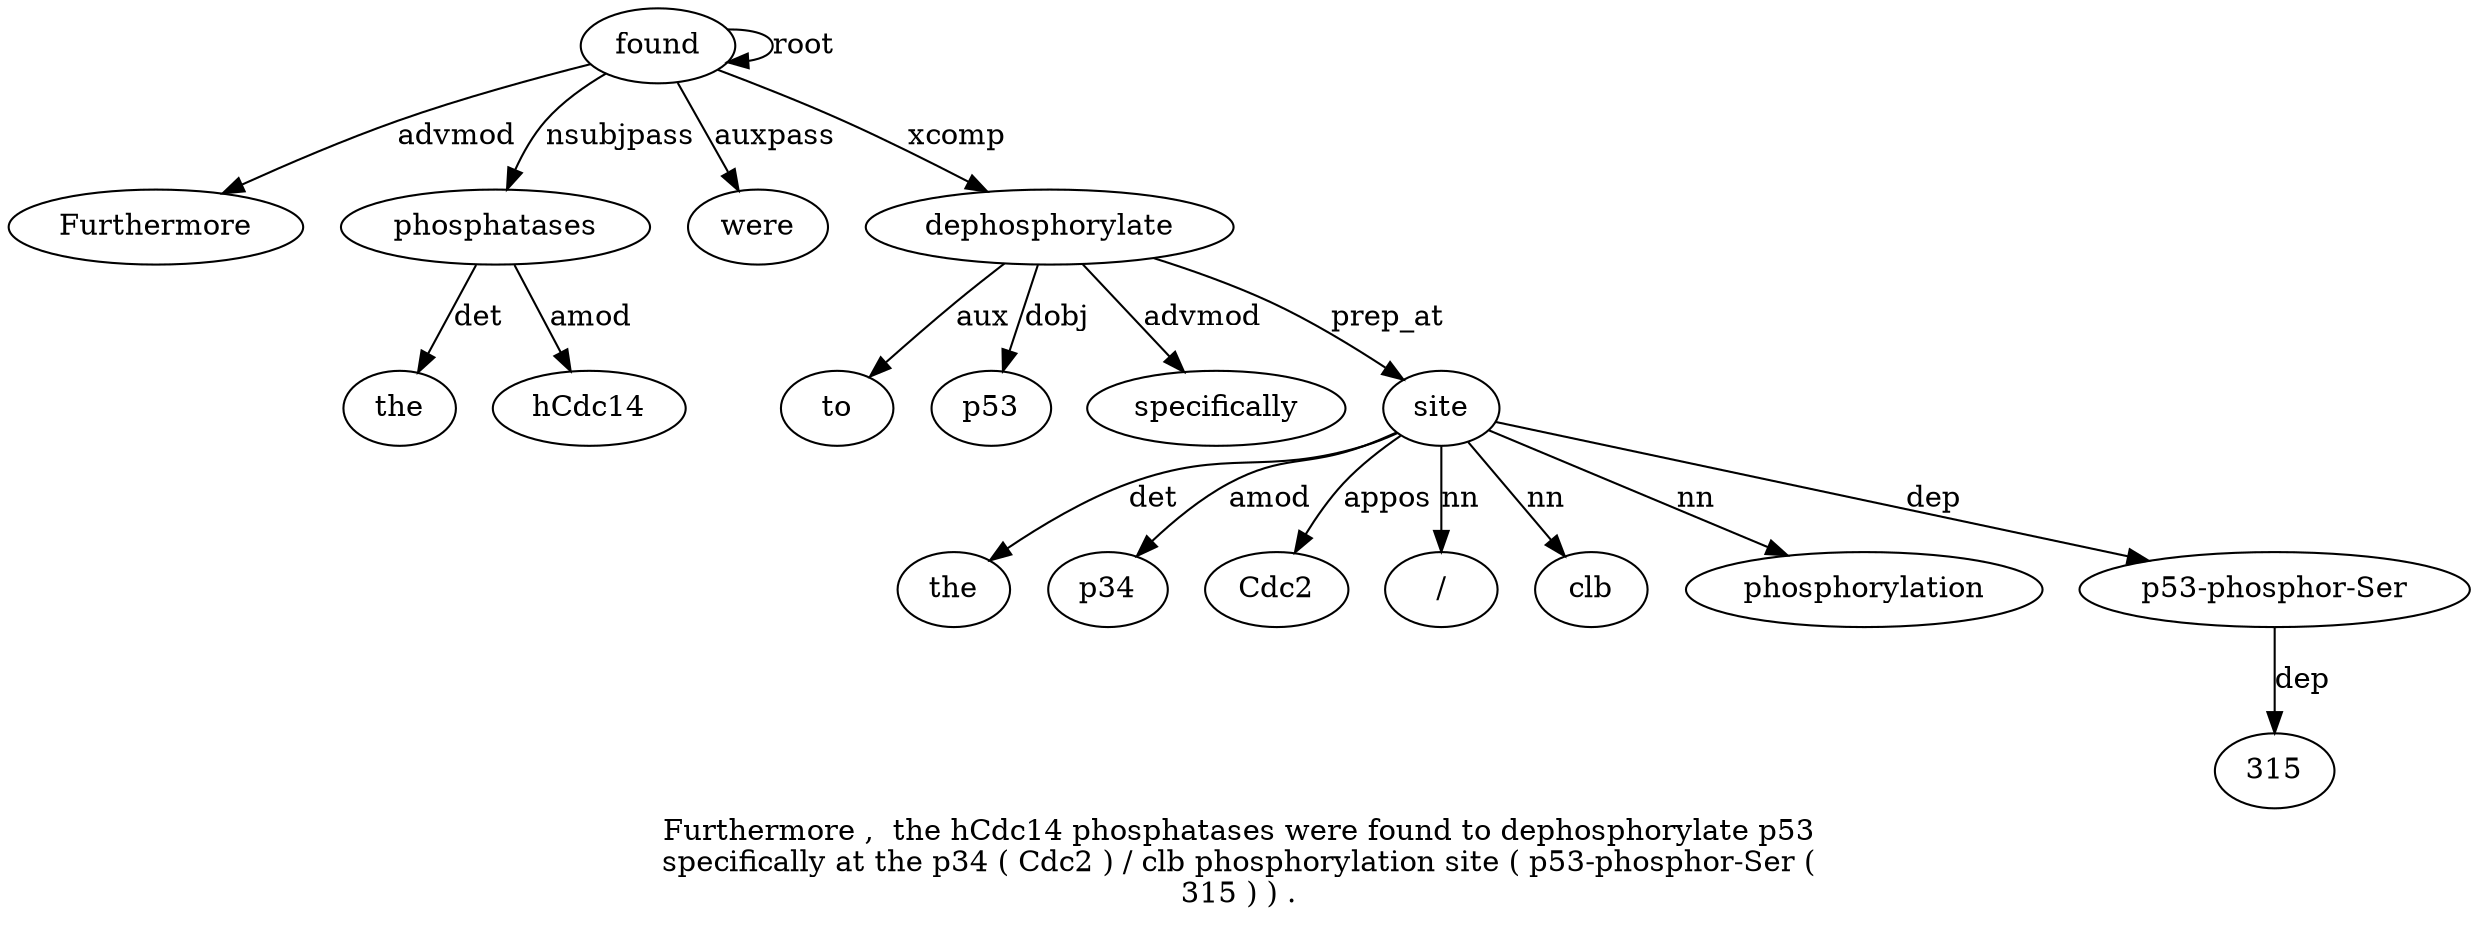 digraph "Furthermore ,  the hCdc14 phosphatases were found to dephosphorylate p53 specifically at the p34 ( Cdc2 ) / clb phosphorylation site ( p53-phosphor-Ser ( 315 ) ) ." {
label="Furthermore ,  the hCdc14 phosphatases were found to dephosphorylate p53
specifically at the p34 ( Cdc2 ) / clb phosphorylation site ( p53-phosphor-Ser (
315 ) ) .";
found7 [style=filled, fillcolor=white, label=found];
Furthermore1 [style=filled, fillcolor=white, label=Furthermore];
found7 -> Furthermore1  [label=advmod];
phosphatases5 [style=filled, fillcolor=white, label=phosphatases];
the3 [style=filled, fillcolor=white, label=the];
phosphatases5 -> the3  [label=det];
hCdc14 [style=filled, fillcolor=white, label=hCdc14];
phosphatases5 -> hCdc14  [label=amod];
found7 -> phosphatases5  [label=nsubjpass];
were6 [style=filled, fillcolor=white, label=were];
found7 -> were6  [label=auxpass];
found7 -> found7  [label=root];
dephosphorylate9 [style=filled, fillcolor=white, label=dephosphorylate];
to8 [style=filled, fillcolor=white, label=to];
dephosphorylate9 -> to8  [label=aux];
found7 -> dephosphorylate9  [label=xcomp];
p5310 [style=filled, fillcolor=white, label=p53];
dephosphorylate9 -> p5310  [label=dobj];
specifically11 [style=filled, fillcolor=white, label=specifically];
dephosphorylate9 -> specifically11  [label=advmod];
site21 [style=filled, fillcolor=white, label=site];
the13 [style=filled, fillcolor=white, label=the];
site21 -> the13  [label=det];
p341 [style=filled, fillcolor=white, label=p34];
site21 -> p341  [label=amod];
Cdc216 [style=filled, fillcolor=white, label=Cdc2];
site21 -> Cdc216  [label=appos];
"/18" [style=filled, fillcolor=white, label="/"];
site21 -> "/18"  [label=nn];
clb19 [style=filled, fillcolor=white, label=clb];
site21 -> clb19  [label=nn];
phosphorylation20 [style=filled, fillcolor=white, label=phosphorylation];
site21 -> phosphorylation20  [label=nn];
dephosphorylate9 -> site21  [label=prep_at];
"p53-phosphor-Ser2" [style=filled, fillcolor=white, label="p53-phosphor-Ser"];
site21 -> "p53-phosphor-Ser2"  [label=dep];
3152 [style=filled, fillcolor=white, label=315];
"p53-phosphor-Ser2" -> 3152  [label=dep];
}
